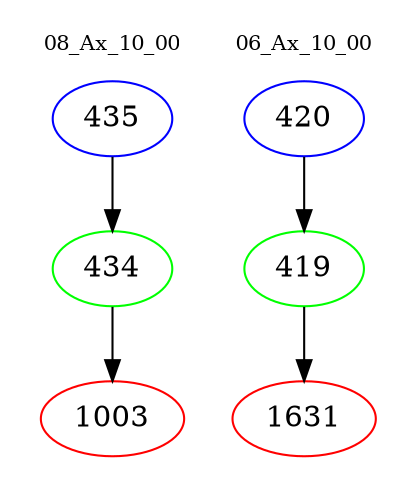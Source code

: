 digraph{
subgraph cluster_0 {
color = white
label = "08_Ax_10_00";
fontsize=10;
T0_435 [label="435", color="blue"]
T0_435 -> T0_434 [color="black"]
T0_434 [label="434", color="green"]
T0_434 -> T0_1003 [color="black"]
T0_1003 [label="1003", color="red"]
}
subgraph cluster_1 {
color = white
label = "06_Ax_10_00";
fontsize=10;
T1_420 [label="420", color="blue"]
T1_420 -> T1_419 [color="black"]
T1_419 [label="419", color="green"]
T1_419 -> T1_1631 [color="black"]
T1_1631 [label="1631", color="red"]
}
}
